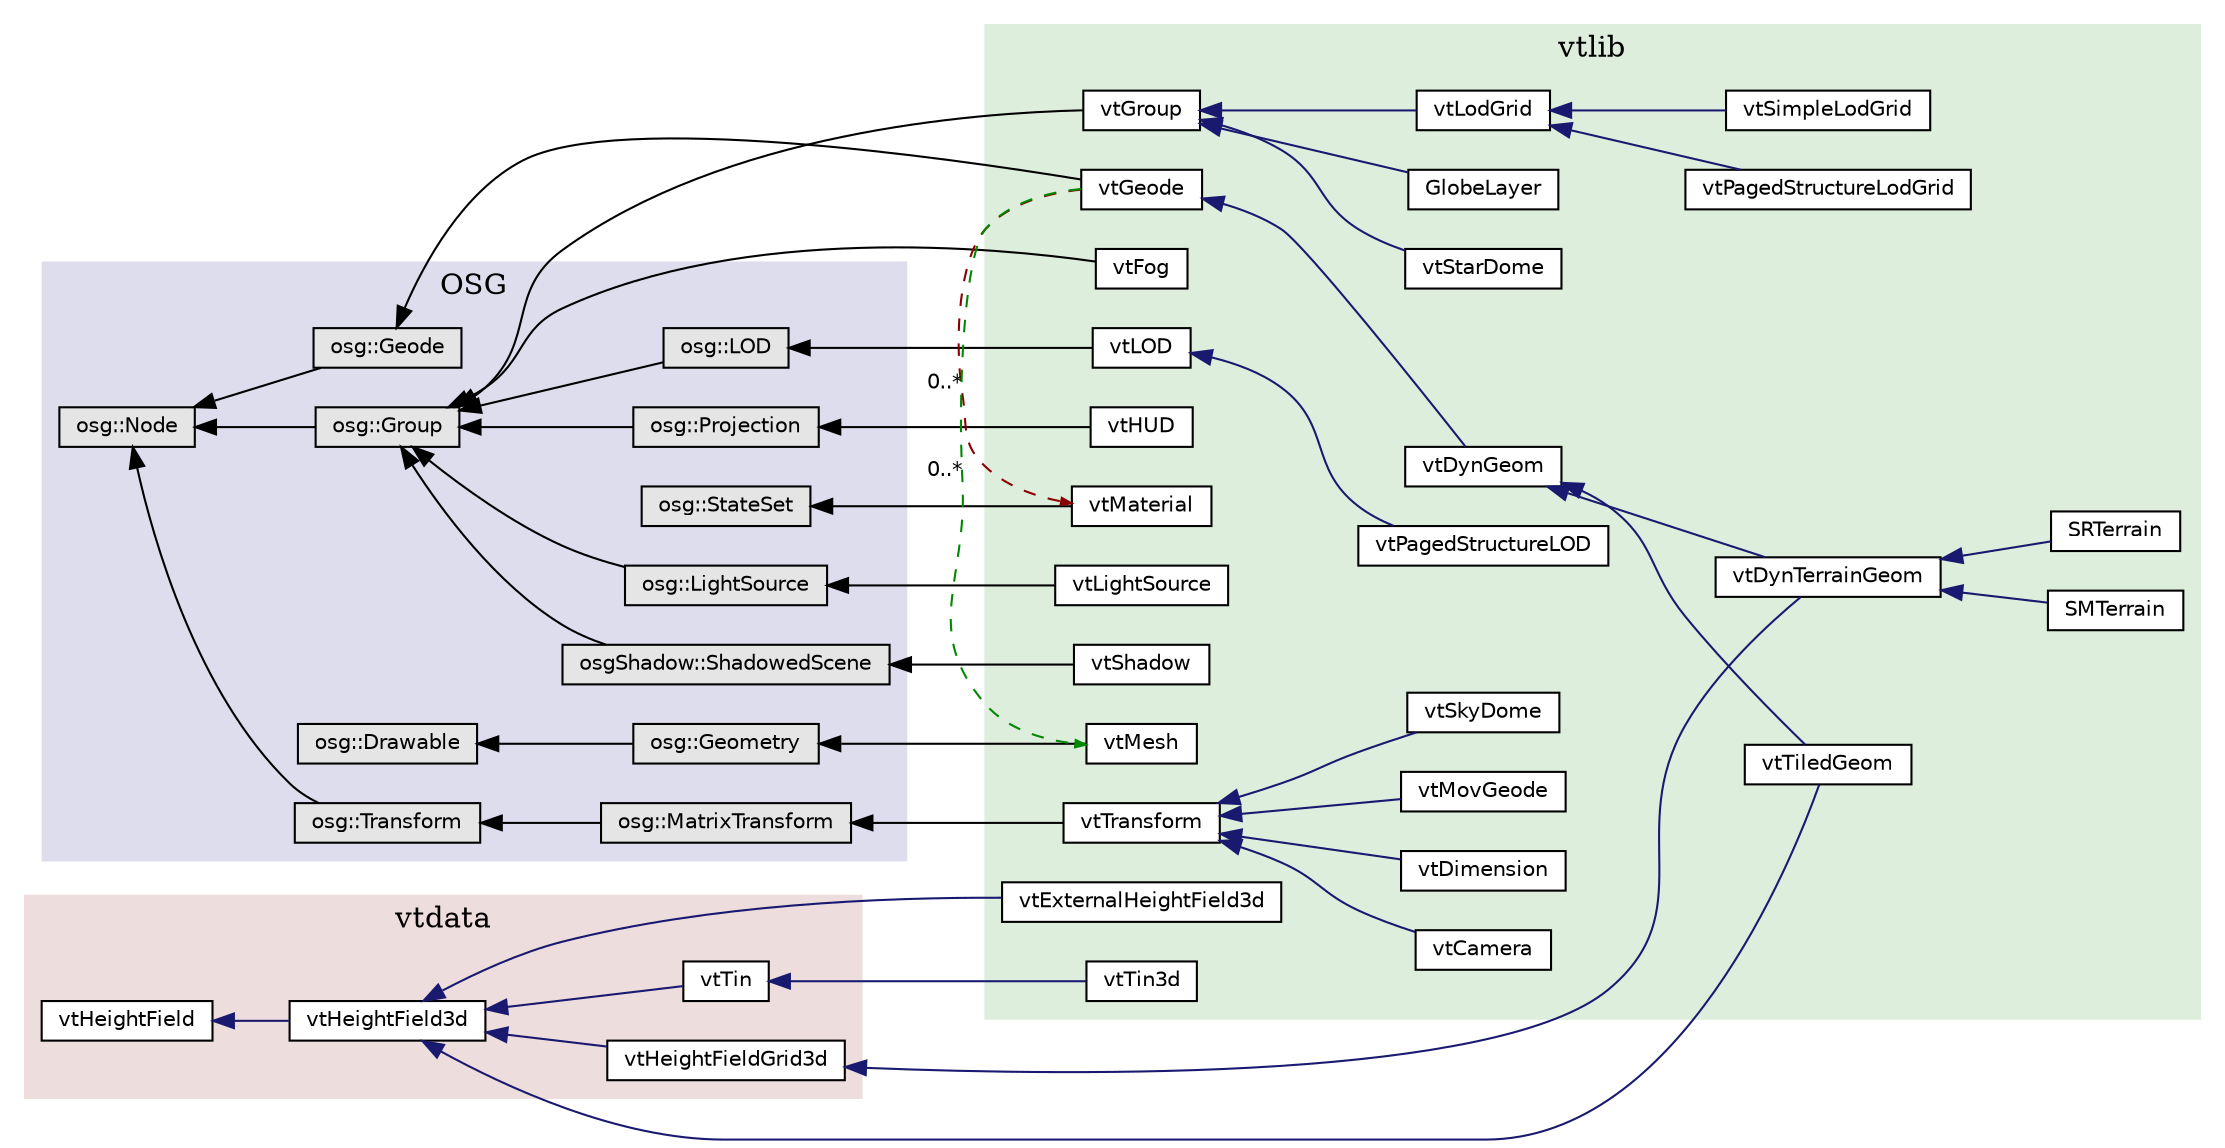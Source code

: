 digraph G
{
  edge [fontname="Helvetica",fontsize="10"];
  node [fontname="Helvetica",fontsize="10",shape=record];
  rankdir=LR;

	subgraph cluster_OSG
	{
		label="OSG";
		style=filled;
		color="#ddddee";

		/* OSG */
		node [fontname="Helvetica",fontsize="10",style="filled",fillcolor="grey90",shape=record];

		Node1 [label="osg::Node",height=0.2,width=0.4,color="black",URL=".html"];
		NodeGroup [label="osg::Group",height=0.2,width=0.4,color="black",URL=".html"];
		NodeTransform [label="osg::Transform",height=0.2,width=0.4,color="black",URL=".html"];
		NodeMatrixTransform [label="osg::MatrixTransform",height=0.2,width=0.4,color="black",URL=".html"];
		NodeShadowedScene [label="osgShadow::ShadowedScene",height=0.2,width=0.4,color="black",URL=".html"];
		NodeLightSource [label="osg::LightSource",height=0.2,width=0.4,color="black",URL=".html"];
		NodeGeode [label="osg::Geode",height=0.2,width=0.4,color="black",URL=".html"];
		NodeLOD [label="osg::LOD",height=0.2,width=0.4,color="black",URL=".html"];
		NodeProjection [label="osg::Projection",height=0.2,width=0.4,color="black",URL=".html"];
		NodeDrawable [label="osg::Drawable",height=0.2,width=0.4,color="black",URL=".html"];

		NodeStateSet [label="osg::StateSet",height=0.2,width=0.4,color="black",URL=".html"];
		NodeGeometry [label="osg::Geometry",height=0.2,width=0.4,color="black",URL=".html"];

		Node1 -> NodeGroup [dir=back];
		Node1 -> NodeTransform [dir=back];
		Node1 -> NodeGeode [dir=back];

		NodeTransform -> NodeMatrixTransform [dir=back];

		NodeGroup -> NodeShadowedScene [dir=back];
		NodeGroup -> NodeLightSource [dir=back];
		NodeGroup -> NodeProjection [dir=back];

		NodeDrawable -> NodeGeometry [dir=back];

		{ rank = same; NodeProjection; NodeStateSet; NodeGeometry; }  
	}

	subgraph cluster_vtdata
	{
		label="vtdata";
		style=filled;
		color="#eedddd";
		/*	color="black"; */

		Node29 [label="vtHeightField",height=0.2,width=0.4,color="black", fillcolor="white", style="filled",URL="../vtdata/classvtHeightField.html"];
		Node30 [label="vtHeightField3d",height=0.2,width=0.4,color="black", fillcolor="white", style="filled",URL="../vtdata/classvtHeightField3d.html"];
		Node33 [label="vtTin",height=0.2,width=0.4,color="black", fillcolor="white", style="filled",URL="../vtdata/classvtTin.html"];
		Node32 [label="vtHeightFieldGrid3d",height=0.2,width=0.4,color="black", fillcolor="white", style="filled",URL="../vtdata/classvtHeightFieldGrid3d.html"];

		Node29 -> Node30 [dir=back,color="midnightblue",fontsize="10",style="solid",fontname="Helvetica"];
		Node30 -> Node32 [dir=back,color="midnightblue",fontsize="10",style="solid",fontname="Helvetica"];
		Node30 -> Node33 [dir=back,color="midnightblue",fontsize="10",style="solid",fontname="Helvetica"];
	}

	subgraph cluster_vtlib
	{
		label="vtlib";
		style=filled;
		color="#ddeedd";
		/*	color="black"; */

		NodeGroup -> Node18 [dir=back];
		NodeGroup -> Node8 [dir=back];
		NodeMatrixTransform -> Node3 [dir=back];
		NodeShadowedScene -> Node28 [dir=back];
		NodeLightSource -> Node25 [dir=back];
		NodeGeode -> Node9 [dir=back];
		NodeGroup -> NodeLOD [dir=back];
		NodeLOD -> Node26 [dir=back];
		NodeProjection -> Node24 [dir=back];

		Node3 [label="vtTransform",height=0.2,width=0.4,color="black", fillcolor="white", style="filled",URL="classvtTransform.html"];
		Node4 [label="vtCamera",height=0.2,width=0.4,color="black", fillcolor="white", style="filled",URL="classvtCamera.html"];
		Node5 [label="vtDimension",height=0.2,width=0.4,color="black", fillcolor="white", style="filled",URL="classvtDimension.html"];
		Node6 [label="vtMovGeode",height=0.2,width=0.4,color="black", fillcolor="white", style="filled",URL="classvtMovGeode.html"];
		Node7 [label="vtSkyDome",height=0.2,width=0.4,color="black", fillcolor="white", style="filled",URL="classvtSkyDome.html"];
		Node8 [label="vtFog",height=0.2,width=0.4,color="black", fillcolor="white", style="filled",URL="classvtFog.html"];
		Node9 [label="vtGeode",height=0.2,width=0.4,color="black", fillcolor="white", style="filled",URL="classvtGeode.html"];
		Node10 [label="vtDynGeom",height=0.2,width=0.4,color="black", fillcolor="white", style="filled",URL="classvtDynGeom.html"];
		Node11 [label="vtDynTerrainGeom",height=0.2,width=0.4,color="black", fillcolor="white", style="filled",URL="classvtDynTerrainGeom.html"];
		Node14 [label="SMTerrain",height=0.2,width=0.4,color="black", fillcolor="white", style="filled",URL="classSMTerrain.html"];
		Node15 [label="SRTerrain",height=0.2,width=0.4,color="black", fillcolor="white", style="filled",URL="classSRTerrain.html"];
		Node17 [label="vtTiledGeom",height=0.2,width=0.4,color="black", fillcolor="white", style="filled",URL="classvtTiledGeom.html"];

		Node3 -> Node4 [dir=back,color="midnightblue",fontsize="10",style="solid",fontname="Helvetica"];
		Node3 -> Node5 [dir=back,color="midnightblue",fontsize="10",style="solid",fontname="Helvetica"];
		Node3 -> Node6 [dir=back,color="midnightblue",fontsize="10",style="solid",fontname="Helvetica"];
		Node3 -> Node7 [dir=back,color="midnightblue",fontsize="10",style="solid",fontname="Helvetica"];

		Node9 -> Node10 [dir=back,color="midnightblue",fontsize="10",style="solid",fontname="Helvetica"];
		Node10 -> Node11 [dir=back,color="midnightblue",fontsize="10",style="solid",fontname="Helvetica"];
		Node10 -> Node17 [dir=back,color="midnightblue",fontsize="10",style="solid",fontname="Helvetica"];
		Node11 -> Node14 [dir=back,color="midnightblue",fontsize="10",style="solid",fontname="Helvetica"];
		Node11 -> Node15 [dir=back,color="midnightblue",fontsize="10",style="solid",fontname="Helvetica"];

		Node18 [label="vtGroup",height=0.2,width=0.4,color="black", fillcolor="white", style="filled",URL="classvtGroup.html"];
		Node18 -> Node19 [dir=back,color="midnightblue",fontsize="10",style="solid",fontname="Helvetica"];
		Node19 [label="GlobeLayer",height=0.2,width=0.4,color="black", fillcolor="white", style="filled",URL="classGlobeLayer.html"];
		Node18 -> Node20 [dir=back,color="midnightblue",fontsize="10",style="solid",fontname="Helvetica"];
		Node20 [label="vtLodGrid",height=0.2,width=0.4,color="black", fillcolor="white", style="filled",URL="classvtLodGrid.html"];
		Node20 -> Node21 [dir=back,color="midnightblue",fontsize="10",style="solid",fontname="Helvetica"];
		Node21 [label="vtPagedStructureLodGrid",height=0.2,width=0.4,color="black", fillcolor="white", style="filled",URL="classvtPagedStructureLodGrid.html"];
		Node20 -> Node22 [dir=back,color="midnightblue",fontsize="10",style="solid",fontname="Helvetica"];
		Node22 [label="vtSimpleLodGrid",height=0.2,width=0.4,color="black", fillcolor="white", style="filled",URL="classvtSimpleLodGrid.html"];
		Node18 -> Node23 [dir=back,color="midnightblue",fontsize="10",style="solid",fontname="Helvetica"];
		Node23 [label="vtStarDome",height=0.2,width=0.4,color="black", fillcolor="white", style="filled",URL="classvtStarDome.html"];

		Node24 [label="vtHUD",height=0.2,width=0.4,color="black", fillcolor="white", style="filled",URL="classvtHUD.html"];

		Node25 [label="vtLightSource",height=0.2,width=0.4,color="black", fillcolor="white", style="filled",URL="classvtLightSource.html"];

		Node26 [label="vtLOD",height=0.2,width=0.4,color="black", fillcolor="white", style="filled",URL="classvtLOD.html"];
		Node26 -> Node27 [dir=back,color="midnightblue",fontsize="10",style="solid",fontname="Helvetica"];
		Node27 [label="vtPagedStructureLOD",height=0.2,width=0.4,color="black", fillcolor="white", style="filled",URL="classvtPagedStructureLOD.html"];

		Node28 [label="vtShadow",height=0.2,width=0.4,color="black", fillcolor="white", style="filled",URL="classvtShadow.html"];
		Node30 -> Node31 [dir=back,color="midnightblue",fontsize="10",style="solid",fontname="Helvetica"];
		Node31 [label="vtExternalHeightField3d",height=0.2,width=0.4,color="black", fillcolor="white", style="filled",URL="classvtExternalHeightField3d.html"];
		Node32 -> Node11 [dir=back,color="midnightblue",fontsize="10",style="solid",fontname="Helvetica"];
		Node30 -> Node17 [dir=back,color="midnightblue",fontsize="10",style="solid",fontname="Helvetica"];
		Node33 -> Node34 [dir=back,color="midnightblue",fontsize="10",style="solid",fontname="Helvetica"];
		Node34 [label="vtTin3d",height=0.2,width=0.4,color="black", fillcolor="white", style="filled",URL="classvtTin3d.html"];

		NodeMaterial [label="vtMaterial",height=0.2,width=0.4,color="black", fillcolor="white", style="filled",URL="classvtMaterial.html"];
		NodeStateSet -> NodeMaterial [dir=back];

		NodeMesh [label="vtMesh",height=0.2,width=0.4,color="black", fillcolor="white", style="filled",URL="classvtMesh.html"];
		NodeGeometry -> NodeMesh [dir=back];

		{ rank = same; NodeMaterial; NodeMesh; Node9; }

		edge [style="dashed", arrowhead="normal", arrowsize="0.5", color="#880000"];
		Node9 -> NodeMaterial [label="0..*"];
		edge [style="dashed", arrowhead="normal", arrowsize="0.5", color="#008800"];
		Node9 -> NodeMesh [label="0..*"];
	}
}
